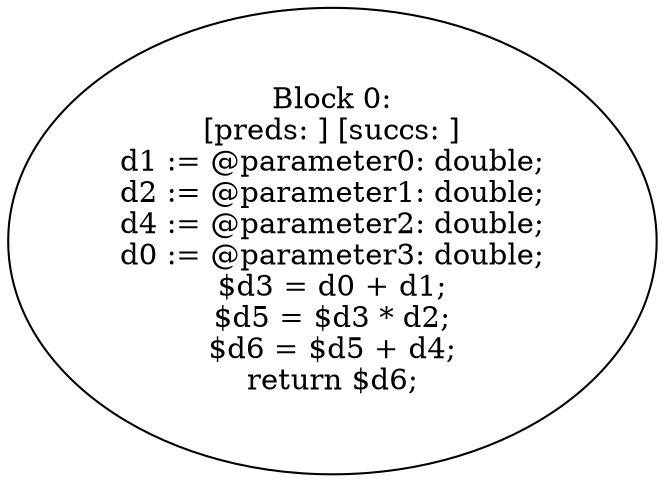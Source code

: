 digraph "unitGraph" {
    "Block 0:
[preds: ] [succs: ]
d1 := @parameter0: double;
d2 := @parameter1: double;
d4 := @parameter2: double;
d0 := @parameter3: double;
$d3 = d0 + d1;
$d5 = $d3 * d2;
$d6 = $d5 + d4;
return $d6;
"
}
